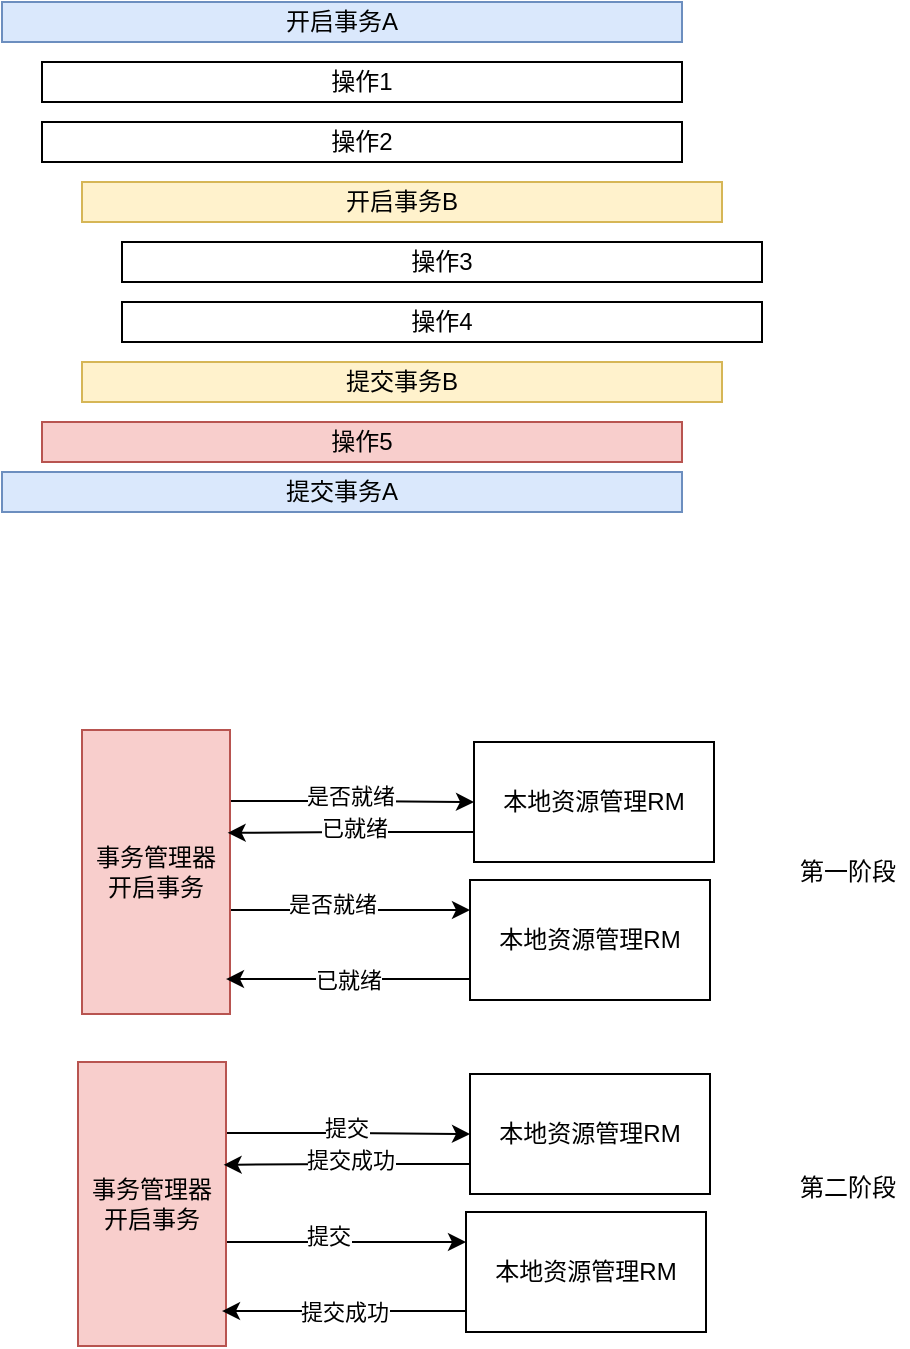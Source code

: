 <mxfile version="21.6.2" type="github">
  <diagram name="Page-1" id="GzhSxGq-bqeo7eVyVP8Y">
    <mxGraphModel dx="1562" dy="779" grid="0" gridSize="10" guides="1" tooltips="1" connect="1" arrows="1" fold="1" page="1" pageScale="1" pageWidth="850" pageHeight="1100" math="0" shadow="0">
      <root>
        <mxCell id="0" />
        <mxCell id="1" parent="0" />
        <mxCell id="f1BawXqNur_GOFj9Xza5-23" value="开启事务A" style="rounded=0;whiteSpace=wrap;html=1;fillColor=#dae8fc;strokeColor=#6c8ebf;" parent="1" vertex="1">
          <mxGeometry x="30" y="20" width="340" height="20" as="geometry" />
        </mxCell>
        <mxCell id="f1BawXqNur_GOFj9Xza5-24" value="操作1" style="rounded=0;whiteSpace=wrap;html=1;" parent="1" vertex="1">
          <mxGeometry x="50" y="50" width="320" height="20" as="geometry" />
        </mxCell>
        <mxCell id="f1BawXqNur_GOFj9Xza5-25" value="操作2" style="rounded=0;whiteSpace=wrap;html=1;" parent="1" vertex="1">
          <mxGeometry x="50" y="80" width="320" height="20" as="geometry" />
        </mxCell>
        <mxCell id="f1BawXqNur_GOFj9Xza5-26" value="开启事务B" style="rounded=0;whiteSpace=wrap;html=1;fillColor=#fff2cc;strokeColor=#d6b656;" parent="1" vertex="1">
          <mxGeometry x="70" y="110" width="320" height="20" as="geometry" />
        </mxCell>
        <mxCell id="f1BawXqNur_GOFj9Xza5-27" value="操作3" style="rounded=0;whiteSpace=wrap;html=1;" parent="1" vertex="1">
          <mxGeometry x="90" y="140" width="320" height="20" as="geometry" />
        </mxCell>
        <mxCell id="f1BawXqNur_GOFj9Xza5-28" value="操作4" style="rounded=0;whiteSpace=wrap;html=1;" parent="1" vertex="1">
          <mxGeometry x="90" y="170" width="320" height="20" as="geometry" />
        </mxCell>
        <mxCell id="f1BawXqNur_GOFj9Xza5-29" value="提交事务B" style="rounded=0;whiteSpace=wrap;html=1;fillColor=#fff2cc;strokeColor=#d6b656;" parent="1" vertex="1">
          <mxGeometry x="70" y="200" width="320" height="20" as="geometry" />
        </mxCell>
        <mxCell id="f1BawXqNur_GOFj9Xza5-30" value="提交事务A" style="rounded=0;whiteSpace=wrap;html=1;fillColor=#dae8fc;strokeColor=#6c8ebf;" parent="1" vertex="1">
          <mxGeometry x="30" y="255" width="340" height="20" as="geometry" />
        </mxCell>
        <mxCell id="f1BawXqNur_GOFj9Xza5-31" value="操作5" style="rounded=0;whiteSpace=wrap;html=1;fillColor=#f8cecc;strokeColor=#b85450;" parent="1" vertex="1">
          <mxGeometry x="50" y="230" width="320" height="20" as="geometry" />
        </mxCell>
        <mxCell id="XpBeHW_sAtIvVip-IHg_-9" style="edgeStyle=orthogonalEdgeStyle;rounded=0;orthogonalLoop=1;jettySize=auto;html=1;exitX=1;exitY=0.25;exitDx=0;exitDy=0;entryX=0;entryY=0.5;entryDx=0;entryDy=0;" edge="1" parent="1" source="XpBeHW_sAtIvVip-IHg_-6" target="XpBeHW_sAtIvVip-IHg_-7">
          <mxGeometry relative="1" as="geometry" />
        </mxCell>
        <mxCell id="XpBeHW_sAtIvVip-IHg_-17" value="是否就绪" style="edgeLabel;html=1;align=center;verticalAlign=middle;resizable=0;points=[];" vertex="1" connectable="0" parent="XpBeHW_sAtIvVip-IHg_-9">
          <mxGeometry x="-0.024" y="3" relative="1" as="geometry">
            <mxPoint as="offset" />
          </mxGeometry>
        </mxCell>
        <mxCell id="XpBeHW_sAtIvVip-IHg_-15" style="edgeStyle=orthogonalEdgeStyle;rounded=0;orthogonalLoop=1;jettySize=auto;html=1;exitX=1;exitY=0.75;exitDx=0;exitDy=0;entryX=0;entryY=0.25;entryDx=0;entryDy=0;" edge="1" parent="1" source="XpBeHW_sAtIvVip-IHg_-6" target="XpBeHW_sAtIvVip-IHg_-8">
          <mxGeometry relative="1" as="geometry">
            <Array as="points">
              <mxPoint x="144" y="474" />
            </Array>
          </mxGeometry>
        </mxCell>
        <mxCell id="XpBeHW_sAtIvVip-IHg_-19" value="是否就绪" style="edgeLabel;html=1;align=center;verticalAlign=middle;resizable=0;points=[];" vertex="1" connectable="0" parent="XpBeHW_sAtIvVip-IHg_-15">
          <mxGeometry x="-0.014" y="3" relative="1" as="geometry">
            <mxPoint as="offset" />
          </mxGeometry>
        </mxCell>
        <mxCell id="XpBeHW_sAtIvVip-IHg_-6" value="事务管理器&lt;br&gt;开启事务" style="rounded=0;whiteSpace=wrap;html=1;fillColor=#f8cecc;strokeColor=#b85450;" vertex="1" parent="1">
          <mxGeometry x="70" y="384" width="74" height="142" as="geometry" />
        </mxCell>
        <mxCell id="XpBeHW_sAtIvVip-IHg_-10" style="edgeStyle=orthogonalEdgeStyle;rounded=0;orthogonalLoop=1;jettySize=auto;html=1;exitX=0;exitY=0.75;exitDx=0;exitDy=0;entryX=0.984;entryY=0.362;entryDx=0;entryDy=0;entryPerimeter=0;" edge="1" parent="1" source="XpBeHW_sAtIvVip-IHg_-7" target="XpBeHW_sAtIvVip-IHg_-6">
          <mxGeometry relative="1" as="geometry" />
        </mxCell>
        <mxCell id="XpBeHW_sAtIvVip-IHg_-18" value="已就绪" style="edgeLabel;html=1;align=center;verticalAlign=middle;resizable=0;points=[];" vertex="1" connectable="0" parent="XpBeHW_sAtIvVip-IHg_-10">
          <mxGeometry x="-0.026" y="-2" relative="1" as="geometry">
            <mxPoint as="offset" />
          </mxGeometry>
        </mxCell>
        <mxCell id="XpBeHW_sAtIvVip-IHg_-7" value="本地资源管理RM" style="rounded=0;whiteSpace=wrap;html=1;" vertex="1" parent="1">
          <mxGeometry x="266" y="390" width="120" height="60" as="geometry" />
        </mxCell>
        <mxCell id="XpBeHW_sAtIvVip-IHg_-16" style="edgeStyle=orthogonalEdgeStyle;rounded=0;orthogonalLoop=1;jettySize=auto;html=1;exitX=0;exitY=0.75;exitDx=0;exitDy=0;entryX=0.973;entryY=0.877;entryDx=0;entryDy=0;entryPerimeter=0;" edge="1" parent="1" source="XpBeHW_sAtIvVip-IHg_-8" target="XpBeHW_sAtIvVip-IHg_-6">
          <mxGeometry relative="1" as="geometry">
            <Array as="points">
              <mxPoint x="264" y="509" />
            </Array>
          </mxGeometry>
        </mxCell>
        <mxCell id="XpBeHW_sAtIvVip-IHg_-20" value="已就绪" style="edgeLabel;html=1;align=center;verticalAlign=middle;resizable=0;points=[];" vertex="1" connectable="0" parent="XpBeHW_sAtIvVip-IHg_-16">
          <mxGeometry x="0.039" relative="1" as="geometry">
            <mxPoint as="offset" />
          </mxGeometry>
        </mxCell>
        <mxCell id="XpBeHW_sAtIvVip-IHg_-8" value="本地资源管理RM" style="rounded=0;whiteSpace=wrap;html=1;" vertex="1" parent="1">
          <mxGeometry x="264" y="459" width="120" height="60" as="geometry" />
        </mxCell>
        <mxCell id="XpBeHW_sAtIvVip-IHg_-21" style="edgeStyle=orthogonalEdgeStyle;rounded=0;orthogonalLoop=1;jettySize=auto;html=1;exitX=1;exitY=0.25;exitDx=0;exitDy=0;entryX=0;entryY=0.5;entryDx=0;entryDy=0;" edge="1" source="XpBeHW_sAtIvVip-IHg_-25" target="XpBeHW_sAtIvVip-IHg_-28" parent="1">
          <mxGeometry relative="1" as="geometry" />
        </mxCell>
        <mxCell id="XpBeHW_sAtIvVip-IHg_-22" value="提交" style="edgeLabel;html=1;align=center;verticalAlign=middle;resizable=0;points=[];" vertex="1" connectable="0" parent="XpBeHW_sAtIvVip-IHg_-21">
          <mxGeometry x="-0.024" y="3" relative="1" as="geometry">
            <mxPoint as="offset" />
          </mxGeometry>
        </mxCell>
        <mxCell id="XpBeHW_sAtIvVip-IHg_-23" style="edgeStyle=orthogonalEdgeStyle;rounded=0;orthogonalLoop=1;jettySize=auto;html=1;exitX=1;exitY=0.75;exitDx=0;exitDy=0;entryX=0;entryY=0.25;entryDx=0;entryDy=0;" edge="1" source="XpBeHW_sAtIvVip-IHg_-25" target="XpBeHW_sAtIvVip-IHg_-31" parent="1">
          <mxGeometry relative="1" as="geometry">
            <Array as="points">
              <mxPoint x="142" y="640" />
            </Array>
          </mxGeometry>
        </mxCell>
        <mxCell id="XpBeHW_sAtIvVip-IHg_-24" value="提交" style="edgeLabel;html=1;align=center;verticalAlign=middle;resizable=0;points=[];" vertex="1" connectable="0" parent="XpBeHW_sAtIvVip-IHg_-23">
          <mxGeometry x="-0.014" y="3" relative="1" as="geometry">
            <mxPoint as="offset" />
          </mxGeometry>
        </mxCell>
        <mxCell id="XpBeHW_sAtIvVip-IHg_-25" value="事务管理器&lt;br&gt;开启事务" style="rounded=0;whiteSpace=wrap;html=1;fillColor=#f8cecc;strokeColor=#b85450;" vertex="1" parent="1">
          <mxGeometry x="68" y="550" width="74" height="142" as="geometry" />
        </mxCell>
        <mxCell id="XpBeHW_sAtIvVip-IHg_-26" style="edgeStyle=orthogonalEdgeStyle;rounded=0;orthogonalLoop=1;jettySize=auto;html=1;exitX=0;exitY=0.75;exitDx=0;exitDy=0;entryX=0.984;entryY=0.362;entryDx=0;entryDy=0;entryPerimeter=0;" edge="1" source="XpBeHW_sAtIvVip-IHg_-28" target="XpBeHW_sAtIvVip-IHg_-25" parent="1">
          <mxGeometry relative="1" as="geometry" />
        </mxCell>
        <mxCell id="XpBeHW_sAtIvVip-IHg_-27" value="提交成功" style="edgeLabel;html=1;align=center;verticalAlign=middle;resizable=0;points=[];" vertex="1" connectable="0" parent="XpBeHW_sAtIvVip-IHg_-26">
          <mxGeometry x="-0.026" y="-2" relative="1" as="geometry">
            <mxPoint as="offset" />
          </mxGeometry>
        </mxCell>
        <mxCell id="XpBeHW_sAtIvVip-IHg_-28" value="本地资源管理RM" style="rounded=0;whiteSpace=wrap;html=1;" vertex="1" parent="1">
          <mxGeometry x="264" y="556" width="120" height="60" as="geometry" />
        </mxCell>
        <mxCell id="XpBeHW_sAtIvVip-IHg_-29" style="edgeStyle=orthogonalEdgeStyle;rounded=0;orthogonalLoop=1;jettySize=auto;html=1;exitX=0;exitY=0.75;exitDx=0;exitDy=0;entryX=0.973;entryY=0.877;entryDx=0;entryDy=0;entryPerimeter=0;" edge="1" source="XpBeHW_sAtIvVip-IHg_-31" target="XpBeHW_sAtIvVip-IHg_-25" parent="1">
          <mxGeometry relative="1" as="geometry">
            <Array as="points">
              <mxPoint x="262" y="675" />
            </Array>
          </mxGeometry>
        </mxCell>
        <mxCell id="XpBeHW_sAtIvVip-IHg_-30" value="提交成功" style="edgeLabel;html=1;align=center;verticalAlign=middle;resizable=0;points=[];" vertex="1" connectable="0" parent="XpBeHW_sAtIvVip-IHg_-29">
          <mxGeometry x="0.039" relative="1" as="geometry">
            <mxPoint as="offset" />
          </mxGeometry>
        </mxCell>
        <mxCell id="XpBeHW_sAtIvVip-IHg_-31" value="本地资源管理RM" style="rounded=0;whiteSpace=wrap;html=1;" vertex="1" parent="1">
          <mxGeometry x="262" y="625" width="120" height="60" as="geometry" />
        </mxCell>
        <mxCell id="XpBeHW_sAtIvVip-IHg_-32" value="第一阶段" style="text;html=1;strokeColor=none;fillColor=none;align=center;verticalAlign=middle;whiteSpace=wrap;rounded=0;" vertex="1" parent="1">
          <mxGeometry x="423" y="440" width="60" height="30" as="geometry" />
        </mxCell>
        <mxCell id="XpBeHW_sAtIvVip-IHg_-33" value="第二阶段" style="text;html=1;strokeColor=none;fillColor=none;align=center;verticalAlign=middle;whiteSpace=wrap;rounded=0;" vertex="1" parent="1">
          <mxGeometry x="423" y="598" width="60" height="30" as="geometry" />
        </mxCell>
      </root>
    </mxGraphModel>
  </diagram>
</mxfile>
